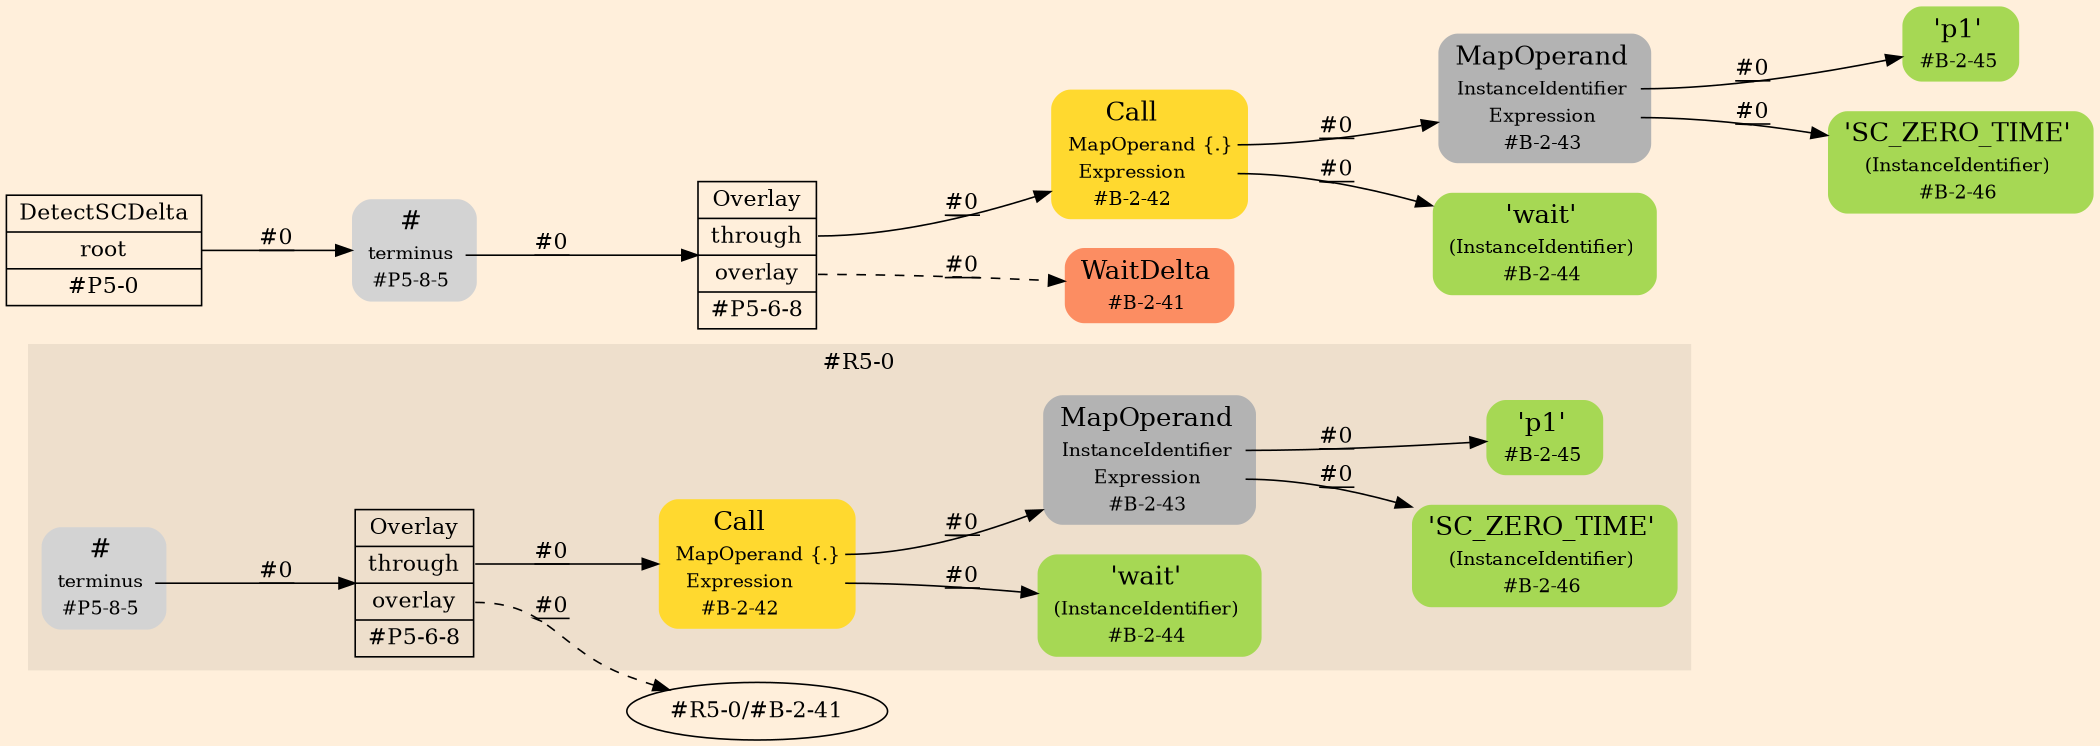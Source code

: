 digraph Inferno {
graph [
rankdir = "LR"
ranksep = 1.0
size = "14,20"
bgcolor = antiquewhite1
color = black
fontcolor = black
];
node [
];
subgraph "cluster#R5-0" {
label = "#R5-0"
style = "filled"
color = antiquewhite2
"#R5-0/#B-2-46" [
shape = "plaintext"
fillcolor = "/set28/5"
label = <<TABLE BORDER="0" CELLBORDER="0" CELLSPACING="0">
 <TR>
  <TD><FONT POINT-SIZE="16.0">'SC_ZERO_TIME'</FONT></TD>
  <TD></TD>
 </TR>
 <TR>
  <TD>(InstanceIdentifier)</TD>
  <TD PORT="port0"></TD>
 </TR>
 <TR>
  <TD>#B-2-46</TD>
  <TD PORT="port1"></TD>
 </TR>
</TABLE>>
style = "rounded,filled"
fontsize = "12"
];
"#R5-0/#P5-6-8" [
shape = "record"
fillcolor = antiquewhite2
label = "<fixed> Overlay | <port0> through | <port1> overlay | <port2> #P5-6-8"
style = "filled"
fontsize = "14"
color = black
fontcolor = black
];
"#R5-0/#P5-8-5" [
shape = "plaintext"
label = <<TABLE BORDER="0" CELLBORDER="0" CELLSPACING="0">
 <TR>
  <TD><FONT POINT-SIZE="16.0">#</FONT></TD>
  <TD></TD>
 </TR>
 <TR>
  <TD>terminus</TD>
  <TD PORT="port0"></TD>
 </TR>
 <TR>
  <TD>#P5-8-5</TD>
  <TD PORT="port1"></TD>
 </TR>
</TABLE>>
style = "rounded,filled"
fontsize = "12"
];
"#R5-0/#B-2-42" [
shape = "plaintext"
fillcolor = "/set28/6"
label = <<TABLE BORDER="0" CELLBORDER="0" CELLSPACING="0">
 <TR>
  <TD><FONT POINT-SIZE="16.0">Call</FONT></TD>
  <TD></TD>
 </TR>
 <TR>
  <TD>MapOperand</TD>
  <TD PORT="port0">{.}</TD>
 </TR>
 <TR>
  <TD>Expression</TD>
  <TD PORT="port1"></TD>
 </TR>
 <TR>
  <TD>#B-2-42</TD>
  <TD PORT="port2"></TD>
 </TR>
</TABLE>>
style = "rounded,filled"
fontsize = "12"
];
"#R5-0/#B-2-43" [
shape = "plaintext"
fillcolor = "/set28/8"
label = <<TABLE BORDER="0" CELLBORDER="0" CELLSPACING="0">
 <TR>
  <TD><FONT POINT-SIZE="16.0">MapOperand</FONT></TD>
  <TD></TD>
 </TR>
 <TR>
  <TD>InstanceIdentifier</TD>
  <TD PORT="port0"></TD>
 </TR>
 <TR>
  <TD>Expression</TD>
  <TD PORT="port1"></TD>
 </TR>
 <TR>
  <TD>#B-2-43</TD>
  <TD PORT="port2"></TD>
 </TR>
</TABLE>>
style = "rounded,filled"
fontsize = "12"
];
"#R5-0/#B-2-44" [
shape = "plaintext"
fillcolor = "/set28/5"
label = <<TABLE BORDER="0" CELLBORDER="0" CELLSPACING="0">
 <TR>
  <TD><FONT POINT-SIZE="16.0">'wait'</FONT></TD>
  <TD></TD>
 </TR>
 <TR>
  <TD>(InstanceIdentifier)</TD>
  <TD PORT="port0"></TD>
 </TR>
 <TR>
  <TD>#B-2-44</TD>
  <TD PORT="port1"></TD>
 </TR>
</TABLE>>
style = "rounded,filled"
fontsize = "12"
];
"#R5-0/#B-2-45" [
shape = "plaintext"
fillcolor = "/set28/5"
label = <<TABLE BORDER="0" CELLBORDER="0" CELLSPACING="0">
 <TR>
  <TD><FONT POINT-SIZE="16.0">'p1'</FONT></TD>
  <TD></TD>
 </TR>
 <TR>
  <TD>#B-2-45</TD>
  <TD PORT="port0"></TD>
 </TR>
</TABLE>>
style = "rounded,filled"
fontsize = "12"
];
}
"#R5-0/#P5-6-8":port0 -> "#R5-0/#B-2-42" [style="solid"
label = "#0"
decorate = true
color = black
fontcolor = black
];
"#R5-0/#P5-6-8":port1 -> "#R5-0/#B-2-41" [style="dashed"
label = "#0"
decorate = true
color = black
fontcolor = black
];
"#R5-0/#P5-8-5":port0 -> "#R5-0/#P5-6-8" [style="solid"
label = "#0"
decorate = true
color = black
fontcolor = black
];
"#R5-0/#B-2-42":port0 -> "#R5-0/#B-2-43" [style="solid"
label = "#0"
decorate = true
color = black
fontcolor = black
];
"#R5-0/#B-2-42":port1 -> "#R5-0/#B-2-44" [style="solid"
label = "#0"
decorate = true
color = black
fontcolor = black
];
"#R5-0/#B-2-43":port0 -> "#R5-0/#B-2-45" [style="solid"
label = "#0"
decorate = true
color = black
fontcolor = black
];
"#R5-0/#B-2-43":port1 -> "#R5-0/#B-2-46" [style="solid"
label = "#0"
decorate = true
color = black
fontcolor = black
];
"CR#P5-0" [
shape = "record"
fillcolor = antiquewhite1
label = "<fixed> DetectSCDelta | <port0> root | <port1> #P5-0"
style = "filled"
fontsize = "14"
color = black
fontcolor = black
];
"#P5-8-5" [
shape = "plaintext"
label = <<TABLE BORDER="0" CELLBORDER="0" CELLSPACING="0">
 <TR>
  <TD><FONT POINT-SIZE="16.0">#</FONT></TD>
  <TD></TD>
 </TR>
 <TR>
  <TD>terminus</TD>
  <TD PORT="port0"></TD>
 </TR>
 <TR>
  <TD>#P5-8-5</TD>
  <TD PORT="port1"></TD>
 </TR>
</TABLE>>
style = "rounded,filled"
fontsize = "12"
];
"#P5-6-8" [
shape = "record"
fillcolor = antiquewhite1
label = "<fixed> Overlay | <port0> through | <port1> overlay | <port2> #P5-6-8"
style = "filled"
fontsize = "14"
color = black
fontcolor = black
];
"#B-2-42" [
shape = "plaintext"
fillcolor = "/set28/6"
label = <<TABLE BORDER="0" CELLBORDER="0" CELLSPACING="0">
 <TR>
  <TD><FONT POINT-SIZE="16.0">Call</FONT></TD>
  <TD></TD>
 </TR>
 <TR>
  <TD>MapOperand</TD>
  <TD PORT="port0">{.}</TD>
 </TR>
 <TR>
  <TD>Expression</TD>
  <TD PORT="port1"></TD>
 </TR>
 <TR>
  <TD>#B-2-42</TD>
  <TD PORT="port2"></TD>
 </TR>
</TABLE>>
style = "rounded,filled"
fontsize = "12"
];
"#B-2-43" [
shape = "plaintext"
fillcolor = "/set28/8"
label = <<TABLE BORDER="0" CELLBORDER="0" CELLSPACING="0">
 <TR>
  <TD><FONT POINT-SIZE="16.0">MapOperand</FONT></TD>
  <TD></TD>
 </TR>
 <TR>
  <TD>InstanceIdentifier</TD>
  <TD PORT="port0"></TD>
 </TR>
 <TR>
  <TD>Expression</TD>
  <TD PORT="port1"></TD>
 </TR>
 <TR>
  <TD>#B-2-43</TD>
  <TD PORT="port2"></TD>
 </TR>
</TABLE>>
style = "rounded,filled"
fontsize = "12"
];
"#B-2-45" [
shape = "plaintext"
fillcolor = "/set28/5"
label = <<TABLE BORDER="0" CELLBORDER="0" CELLSPACING="0">
 <TR>
  <TD><FONT POINT-SIZE="16.0">'p1'</FONT></TD>
  <TD></TD>
 </TR>
 <TR>
  <TD>#B-2-45</TD>
  <TD PORT="port0"></TD>
 </TR>
</TABLE>>
style = "rounded,filled"
fontsize = "12"
];
"#B-2-46" [
shape = "plaintext"
fillcolor = "/set28/5"
label = <<TABLE BORDER="0" CELLBORDER="0" CELLSPACING="0">
 <TR>
  <TD><FONT POINT-SIZE="16.0">'SC_ZERO_TIME'</FONT></TD>
  <TD></TD>
 </TR>
 <TR>
  <TD>(InstanceIdentifier)</TD>
  <TD PORT="port0"></TD>
 </TR>
 <TR>
  <TD>#B-2-46</TD>
  <TD PORT="port1"></TD>
 </TR>
</TABLE>>
style = "rounded,filled"
fontsize = "12"
];
"#B-2-44" [
shape = "plaintext"
fillcolor = "/set28/5"
label = <<TABLE BORDER="0" CELLBORDER="0" CELLSPACING="0">
 <TR>
  <TD><FONT POINT-SIZE="16.0">'wait'</FONT></TD>
  <TD></TD>
 </TR>
 <TR>
  <TD>(InstanceIdentifier)</TD>
  <TD PORT="port0"></TD>
 </TR>
 <TR>
  <TD>#B-2-44</TD>
  <TD PORT="port1"></TD>
 </TR>
</TABLE>>
style = "rounded,filled"
fontsize = "12"
];
"#B-2-41" [
shape = "plaintext"
fillcolor = "/set28/2"
label = <<TABLE BORDER="0" CELLBORDER="0" CELLSPACING="0">
 <TR>
  <TD><FONT POINT-SIZE="16.0">WaitDelta</FONT></TD>
  <TD></TD>
 </TR>
 <TR>
  <TD>#B-2-41</TD>
  <TD PORT="port0"></TD>
 </TR>
</TABLE>>
style = "rounded,filled"
fontsize = "12"
];
"CR#P5-0":port0 -> "#P5-8-5" [style="solid"
label = "#0"
decorate = true
color = black
fontcolor = black
];
"#P5-8-5":port0 -> "#P5-6-8" [style="solid"
label = "#0"
decorate = true
color = black
fontcolor = black
];
"#P5-6-8":port0 -> "#B-2-42" [style="solid"
label = "#0"
decorate = true
color = black
fontcolor = black
];
"#P5-6-8":port1 -> "#B-2-41" [style="dashed"
label = "#0"
decorate = true
color = black
fontcolor = black
];
"#B-2-42":port0 -> "#B-2-43" [style="solid"
label = "#0"
decorate = true
color = black
fontcolor = black
];
"#B-2-42":port1 -> "#B-2-44" [style="solid"
label = "#0"
decorate = true
color = black
fontcolor = black
];
"#B-2-43":port0 -> "#B-2-45" [style="solid"
label = "#0"
decorate = true
color = black
fontcolor = black
];
"#B-2-43":port1 -> "#B-2-46" [style="solid"
label = "#0"
decorate = true
color = black
fontcolor = black
];
}
